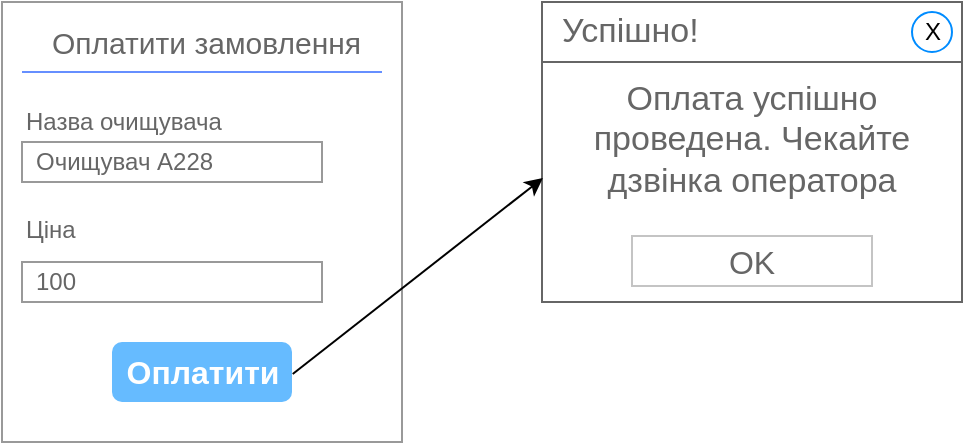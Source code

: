 <mxfile version="22.0.8" type="device">
  <diagram name="Page-1" id="2cc2dc42-3aac-f2a9-1cec-7a8b7cbee084">
    <mxGraphModel dx="1050" dy="542" grid="1" gridSize="10" guides="1" tooltips="1" connect="1" arrows="1" fold="1" page="1" pageScale="1" pageWidth="1100" pageHeight="850" background="none" math="0" shadow="0">
      <root>
        <mxCell id="0" />
        <mxCell id="1" parent="0" />
        <mxCell id="0mY08jlZZPQDah0Fw9np-5" value="" style="strokeWidth=1;shadow=0;dashed=0;align=center;html=1;shape=mxgraph.mockup.forms.rrect;rSize=0;strokeColor=#999999;fillColor=#ffffff;" parent="1" vertex="1">
          <mxGeometry x="330" y="160" width="200" height="220" as="geometry" />
        </mxCell>
        <mxCell id="0mY08jlZZPQDah0Fw9np-6" value="Оплатити замовлення" style="strokeWidth=1;shadow=0;dashed=0;align=center;html=1;shape=mxgraph.mockup.forms.anchor;fontSize=15;fontColor=#666666;align=left;resizeWidth=1;spacingLeft=0;" parent="0mY08jlZZPQDah0Fw9np-5" vertex="1">
          <mxGeometry width="140" height="20" relative="1" as="geometry">
            <mxPoint x="23" y="10" as="offset" />
          </mxGeometry>
        </mxCell>
        <mxCell id="0mY08jlZZPQDah0Fw9np-7" value="" style="shape=line;strokeColor=#668FFF;strokeWidth=1;html=1;resizeWidth=1;" parent="0mY08jlZZPQDah0Fw9np-5" vertex="1">
          <mxGeometry width="180" height="10" relative="1" as="geometry">
            <mxPoint x="10" y="30" as="offset" />
          </mxGeometry>
        </mxCell>
        <mxCell id="0mY08jlZZPQDah0Fw9np-8" value="Назва очищувача" style="strokeWidth=1;shadow=0;dashed=0;align=center;html=1;shape=mxgraph.mockup.forms.anchor;fontSize=12;fontColor=#666666;align=left;resizeWidth=1;spacingLeft=0;" parent="0mY08jlZZPQDah0Fw9np-5" vertex="1">
          <mxGeometry width="100" height="20" relative="1" as="geometry">
            <mxPoint x="10" y="50" as="offset" />
          </mxGeometry>
        </mxCell>
        <mxCell id="0mY08jlZZPQDah0Fw9np-9" value="Очищувач А228" style="strokeWidth=1;shadow=0;dashed=0;align=center;html=1;shape=mxgraph.mockup.forms.rrect;rSize=0;strokeColor=#999999;fontColor=#666666;align=left;spacingLeft=5;resizeWidth=1;" parent="0mY08jlZZPQDah0Fw9np-5" vertex="1">
          <mxGeometry width="150" height="20" relative="1" as="geometry">
            <mxPoint x="10" y="70" as="offset" />
          </mxGeometry>
        </mxCell>
        <mxCell id="0mY08jlZZPQDah0Fw9np-10" value="Ціна" style="strokeWidth=1;shadow=0;dashed=0;align=center;html=1;shape=mxgraph.mockup.forms.anchor;fontSize=12;fontColor=#666666;align=left;resizeWidth=1;spacingLeft=0;" parent="0mY08jlZZPQDah0Fw9np-5" vertex="1">
          <mxGeometry width="100" height="20" relative="1" as="geometry">
            <mxPoint x="10" y="104" as="offset" />
          </mxGeometry>
        </mxCell>
        <mxCell id="0mY08jlZZPQDah0Fw9np-12" value="Оплатити" style="strokeWidth=1;shadow=0;dashed=0;align=center;html=1;shape=mxgraph.mockup.forms.rrect;rSize=5;strokeColor=none;fontColor=#ffffff;fillColor=#66bbff;fontSize=16;fontStyle=1;" parent="0mY08jlZZPQDah0Fw9np-5" vertex="1">
          <mxGeometry y="1" width="90" height="30" relative="1" as="geometry">
            <mxPoint x="55" y="-50" as="offset" />
          </mxGeometry>
        </mxCell>
        <mxCell id="0mY08jlZZPQDah0Fw9np-18" value="100" style="strokeWidth=1;shadow=0;dashed=0;align=center;html=1;shape=mxgraph.mockup.forms.rrect;rSize=0;strokeColor=#999999;fontColor=#666666;align=left;spacingLeft=5;resizeWidth=1;" parent="0mY08jlZZPQDah0Fw9np-5" vertex="1">
          <mxGeometry x="10" y="130" width="150" height="20" as="geometry" />
        </mxCell>
        <mxCell id="0mY08jlZZPQDah0Fw9np-19" value="Оплата успішно&lt;br&gt;проведена. Чекайте дзвінка оператора" style="strokeWidth=1;shadow=0;dashed=0;align=center;html=1;shape=mxgraph.mockup.containers.rrect;rSize=0;strokeColor=#666666;fontColor=#666666;fontSize=17;verticalAlign=top;whiteSpace=wrap;fillColor=#ffffff;spacingTop=32;" parent="1" vertex="1">
          <mxGeometry x="600" y="160" width="210" height="150" as="geometry" />
        </mxCell>
        <mxCell id="0mY08jlZZPQDah0Fw9np-20" value="Успішно!" style="strokeWidth=1;shadow=0;dashed=0;align=center;html=1;shape=mxgraph.mockup.containers.rrect;rSize=0;fontSize=17;fontColor=#666666;strokeColor=#666666;align=left;spacingLeft=8;fillColor=#ffffff;resizeWidth=1;whiteSpace=wrap;" parent="0mY08jlZZPQDah0Fw9np-19" vertex="1">
          <mxGeometry width="210" height="30" relative="1" as="geometry" />
        </mxCell>
        <mxCell id="0mY08jlZZPQDah0Fw9np-21" value="Х" style="shape=ellipse;strokeColor=#008cff;resizable=0;fillColor=none;html=1;" parent="0mY08jlZZPQDah0Fw9np-20" vertex="1">
          <mxGeometry x="1" y="0.5" width="20" height="20" relative="1" as="geometry">
            <mxPoint x="-25" y="-10" as="offset" />
          </mxGeometry>
        </mxCell>
        <mxCell id="0mY08jlZZPQDah0Fw9np-22" value="OK" style="strokeWidth=1;shadow=0;dashed=0;align=center;html=1;shape=mxgraph.mockup.containers.rrect;rSize=0;fontSize=16;fontColor=#666666;strokeColor=#c4c4c4;resizable=0;whiteSpace=wrap;fillColor=#ffffff;" parent="0mY08jlZZPQDah0Fw9np-19" vertex="1">
          <mxGeometry x="0.5" y="1" width="120" height="25" relative="1" as="geometry">
            <mxPoint x="-60" y="-33" as="offset" />
          </mxGeometry>
        </mxCell>
        <mxCell id="2nRl-AkqdyDhM134WjIi-5" value="" style="endArrow=classic;html=1;rounded=0;exitX=1.004;exitY=0.533;exitDx=0;exitDy=0;exitPerimeter=0;entryX=0.002;entryY=0.587;entryDx=0;entryDy=0;entryPerimeter=0;" parent="1" source="0mY08jlZZPQDah0Fw9np-12" target="0mY08jlZZPQDah0Fw9np-19" edge="1">
          <mxGeometry width="50" height="50" relative="1" as="geometry">
            <mxPoint x="510" y="310" as="sourcePoint" />
            <mxPoint x="560" y="260" as="targetPoint" />
          </mxGeometry>
        </mxCell>
      </root>
    </mxGraphModel>
  </diagram>
</mxfile>
